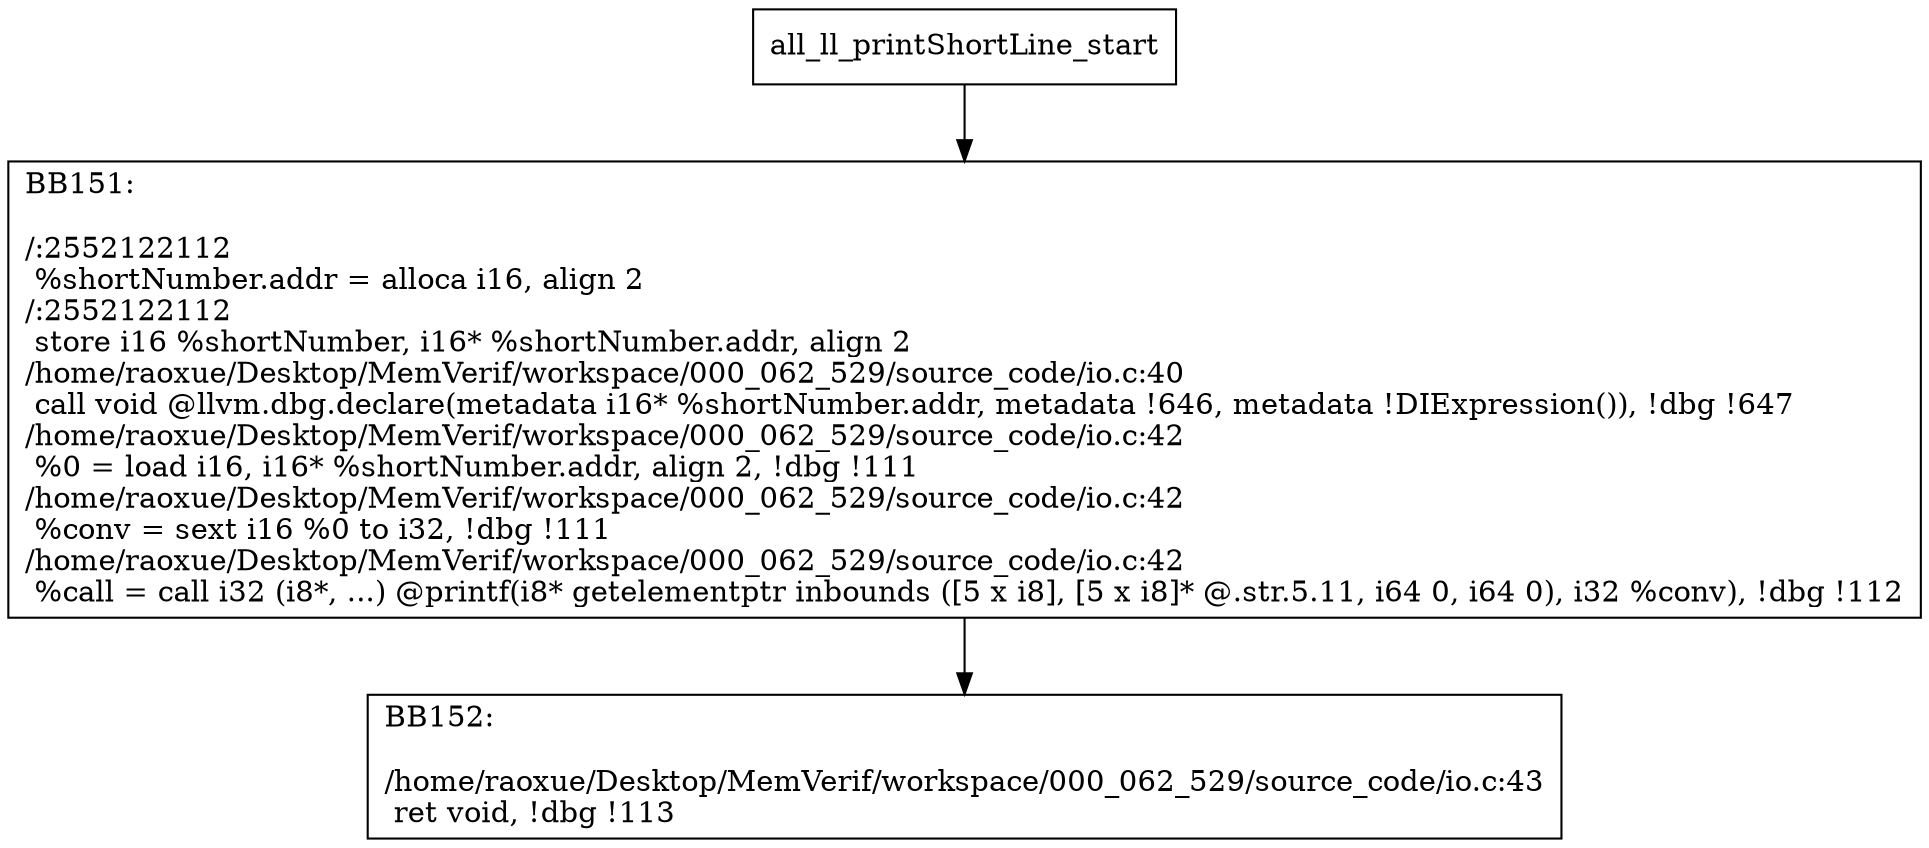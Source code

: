digraph "CFG for'all_ll_printShortLine' function" {
	BBall_ll_printShortLine_start[shape=record,label="{all_ll_printShortLine_start}"];
	BBall_ll_printShortLine_start-> all_ll_printShortLineBB151;
	all_ll_printShortLineBB151 [shape=record, label="{BB151:\l\l/:2552122112\l
  %shortNumber.addr = alloca i16, align 2\l
/:2552122112\l
  store i16 %shortNumber, i16* %shortNumber.addr, align 2\l
/home/raoxue/Desktop/MemVerif/workspace/000_062_529/source_code/io.c:40\l
  call void @llvm.dbg.declare(metadata i16* %shortNumber.addr, metadata !646, metadata !DIExpression()), !dbg !647\l
/home/raoxue/Desktop/MemVerif/workspace/000_062_529/source_code/io.c:42\l
  %0 = load i16, i16* %shortNumber.addr, align 2, !dbg !111\l
/home/raoxue/Desktop/MemVerif/workspace/000_062_529/source_code/io.c:42\l
  %conv = sext i16 %0 to i32, !dbg !111\l
/home/raoxue/Desktop/MemVerif/workspace/000_062_529/source_code/io.c:42\l
  %call = call i32 (i8*, ...) @printf(i8* getelementptr inbounds ([5 x i8], [5 x i8]* @.str.5.11, i64 0, i64 0), i32 %conv), !dbg !112\l
}"];
	all_ll_printShortLineBB151-> all_ll_printShortLineBB152;
	all_ll_printShortLineBB152 [shape=record, label="{BB152:\l\l/home/raoxue/Desktop/MemVerif/workspace/000_062_529/source_code/io.c:43\l
  ret void, !dbg !113\l
}"];
}
